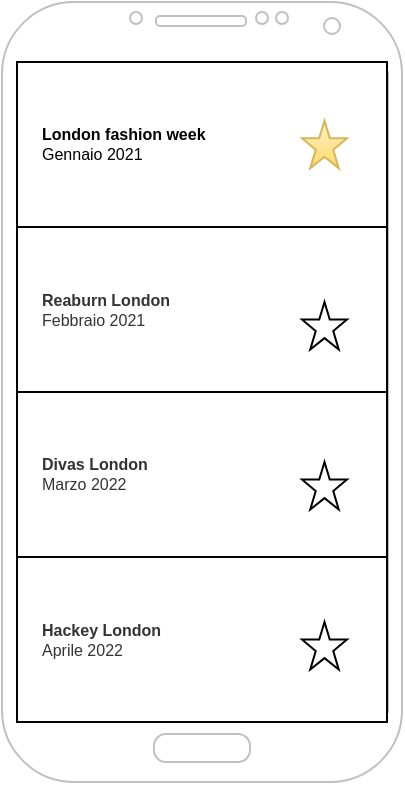<mxfile version="14.2.7" type="github">
  <diagram id="hcMy2Z_y78sN9fAc1JS5" name="Page-1">
    <mxGraphModel dx="626" dy="411" grid="1" gridSize="10" guides="1" tooltips="1" connect="1" arrows="1" fold="1" page="1" pageScale="1" pageWidth="827" pageHeight="1169" background="none" math="0" shadow="0">
      <root>
        <mxCell id="0" />
        <mxCell id="1" parent="0" />
        <mxCell id="thtb-wzZfUm6oHh2rwaZ-1" value="" style="verticalLabelPosition=bottom;verticalAlign=top;html=1;shadow=0;dashed=0;strokeWidth=1;shape=mxgraph.android.phone2;strokeColor=#c0c0c0;" vertex="1" parent="1">
          <mxGeometry x="300" y="70" width="200" height="390" as="geometry" />
        </mxCell>
        <mxCell id="thtb-wzZfUm6oHh2rwaZ-2" value="" style="strokeWidth=1;html=1;shadow=0;dashed=0;shape=mxgraph.android.rrect;rSize=0;" vertex="1" parent="1">
          <mxGeometry x="307.5" y="100" width="185" height="330" as="geometry" />
        </mxCell>
        <mxCell id="thtb-wzZfUm6oHh2rwaZ-3" value="&lt;b&gt;London fashion week&lt;/b&gt;&lt;br&gt;Gennaio 2021" style="strokeWidth=1;html=1;shadow=0;dashed=0;shape=mxgraph.android.rrect;rSize=0;align=left;spacingLeft=10;fontSize=8;" vertex="1" parent="thtb-wzZfUm6oHh2rwaZ-2">
          <mxGeometry width="185" height="82.5" as="geometry" />
        </mxCell>
        <mxCell id="thtb-wzZfUm6oHh2rwaZ-4" value="&lt;b&gt;Reaburn London&lt;/b&gt;&lt;br&gt;Febbraio 2021" style="strokeColor=inherit;fillColor=inherit;gradientColor=inherit;strokeWidth=1;html=1;shadow=0;dashed=0;shape=mxgraph.android.rrect;rSize=0;align=left;spacingLeft=10;fontSize=8;fontColor=#333333;" vertex="1" parent="thtb-wzZfUm6oHh2rwaZ-2">
          <mxGeometry y="82.5" width="185" height="82.5" as="geometry" />
        </mxCell>
        <mxCell id="thtb-wzZfUm6oHh2rwaZ-5" value="&lt;b&gt;Divas London&lt;/b&gt;&lt;br&gt;Marzo 2022" style="strokeColor=inherit;fillColor=inherit;gradientColor=inherit;strokeWidth=1;html=1;shadow=0;dashed=0;shape=mxgraph.android.rrect;rSize=0;align=left;spacingLeft=10;fontSize=8;fontColor=#333333;" vertex="1" parent="thtb-wzZfUm6oHh2rwaZ-2">
          <mxGeometry y="165" width="185" height="82.5" as="geometry" />
        </mxCell>
        <mxCell id="thtb-wzZfUm6oHh2rwaZ-6" value="&lt;b&gt;Hackey London&lt;/b&gt;&lt;br&gt;Aprile 2022" style="strokeColor=inherit;fillColor=inherit;gradientColor=inherit;strokeWidth=1;html=1;shadow=0;dashed=0;shape=mxgraph.android.rrect;rSize=0;align=left;spacingLeft=10;fontSize=8;fontColor=#333333;" vertex="1" parent="thtb-wzZfUm6oHh2rwaZ-2">
          <mxGeometry y="247.5" width="185" height="82.5" as="geometry" />
        </mxCell>
        <mxCell id="thtb-wzZfUm6oHh2rwaZ-13" value="" style="verticalLabelPosition=bottom;verticalAlign=top;html=1;shape=mxgraph.basic.star" vertex="1" parent="thtb-wzZfUm6oHh2rwaZ-2">
          <mxGeometry x="142.5" y="280" width="22.5" height="23.75" as="geometry" />
        </mxCell>
        <mxCell id="thtb-wzZfUm6oHh2rwaZ-12" value="" style="verticalLabelPosition=bottom;verticalAlign=top;html=1;shape=mxgraph.basic.star" vertex="1" parent="thtb-wzZfUm6oHh2rwaZ-2">
          <mxGeometry x="142.5" y="200" width="22.5" height="23.75" as="geometry" />
        </mxCell>
        <mxCell id="thtb-wzZfUm6oHh2rwaZ-11" value="" style="verticalLabelPosition=bottom;verticalAlign=top;html=1;shape=mxgraph.basic.star" vertex="1" parent="thtb-wzZfUm6oHh2rwaZ-2">
          <mxGeometry x="142.5" y="120" width="22.5" height="23.75" as="geometry" />
        </mxCell>
        <mxCell id="thtb-wzZfUm6oHh2rwaZ-9" value="" style="verticalLabelPosition=bottom;verticalAlign=top;html=1;shape=mxgraph.basic.star;gradientColor=#ffd966;fillColor=#fff2cc;strokeColor=#d6b656;" vertex="1" parent="thtb-wzZfUm6oHh2rwaZ-2">
          <mxGeometry x="142.5" y="29.37" width="22.5" height="23.75" as="geometry" />
        </mxCell>
      </root>
    </mxGraphModel>
  </diagram>
</mxfile>
